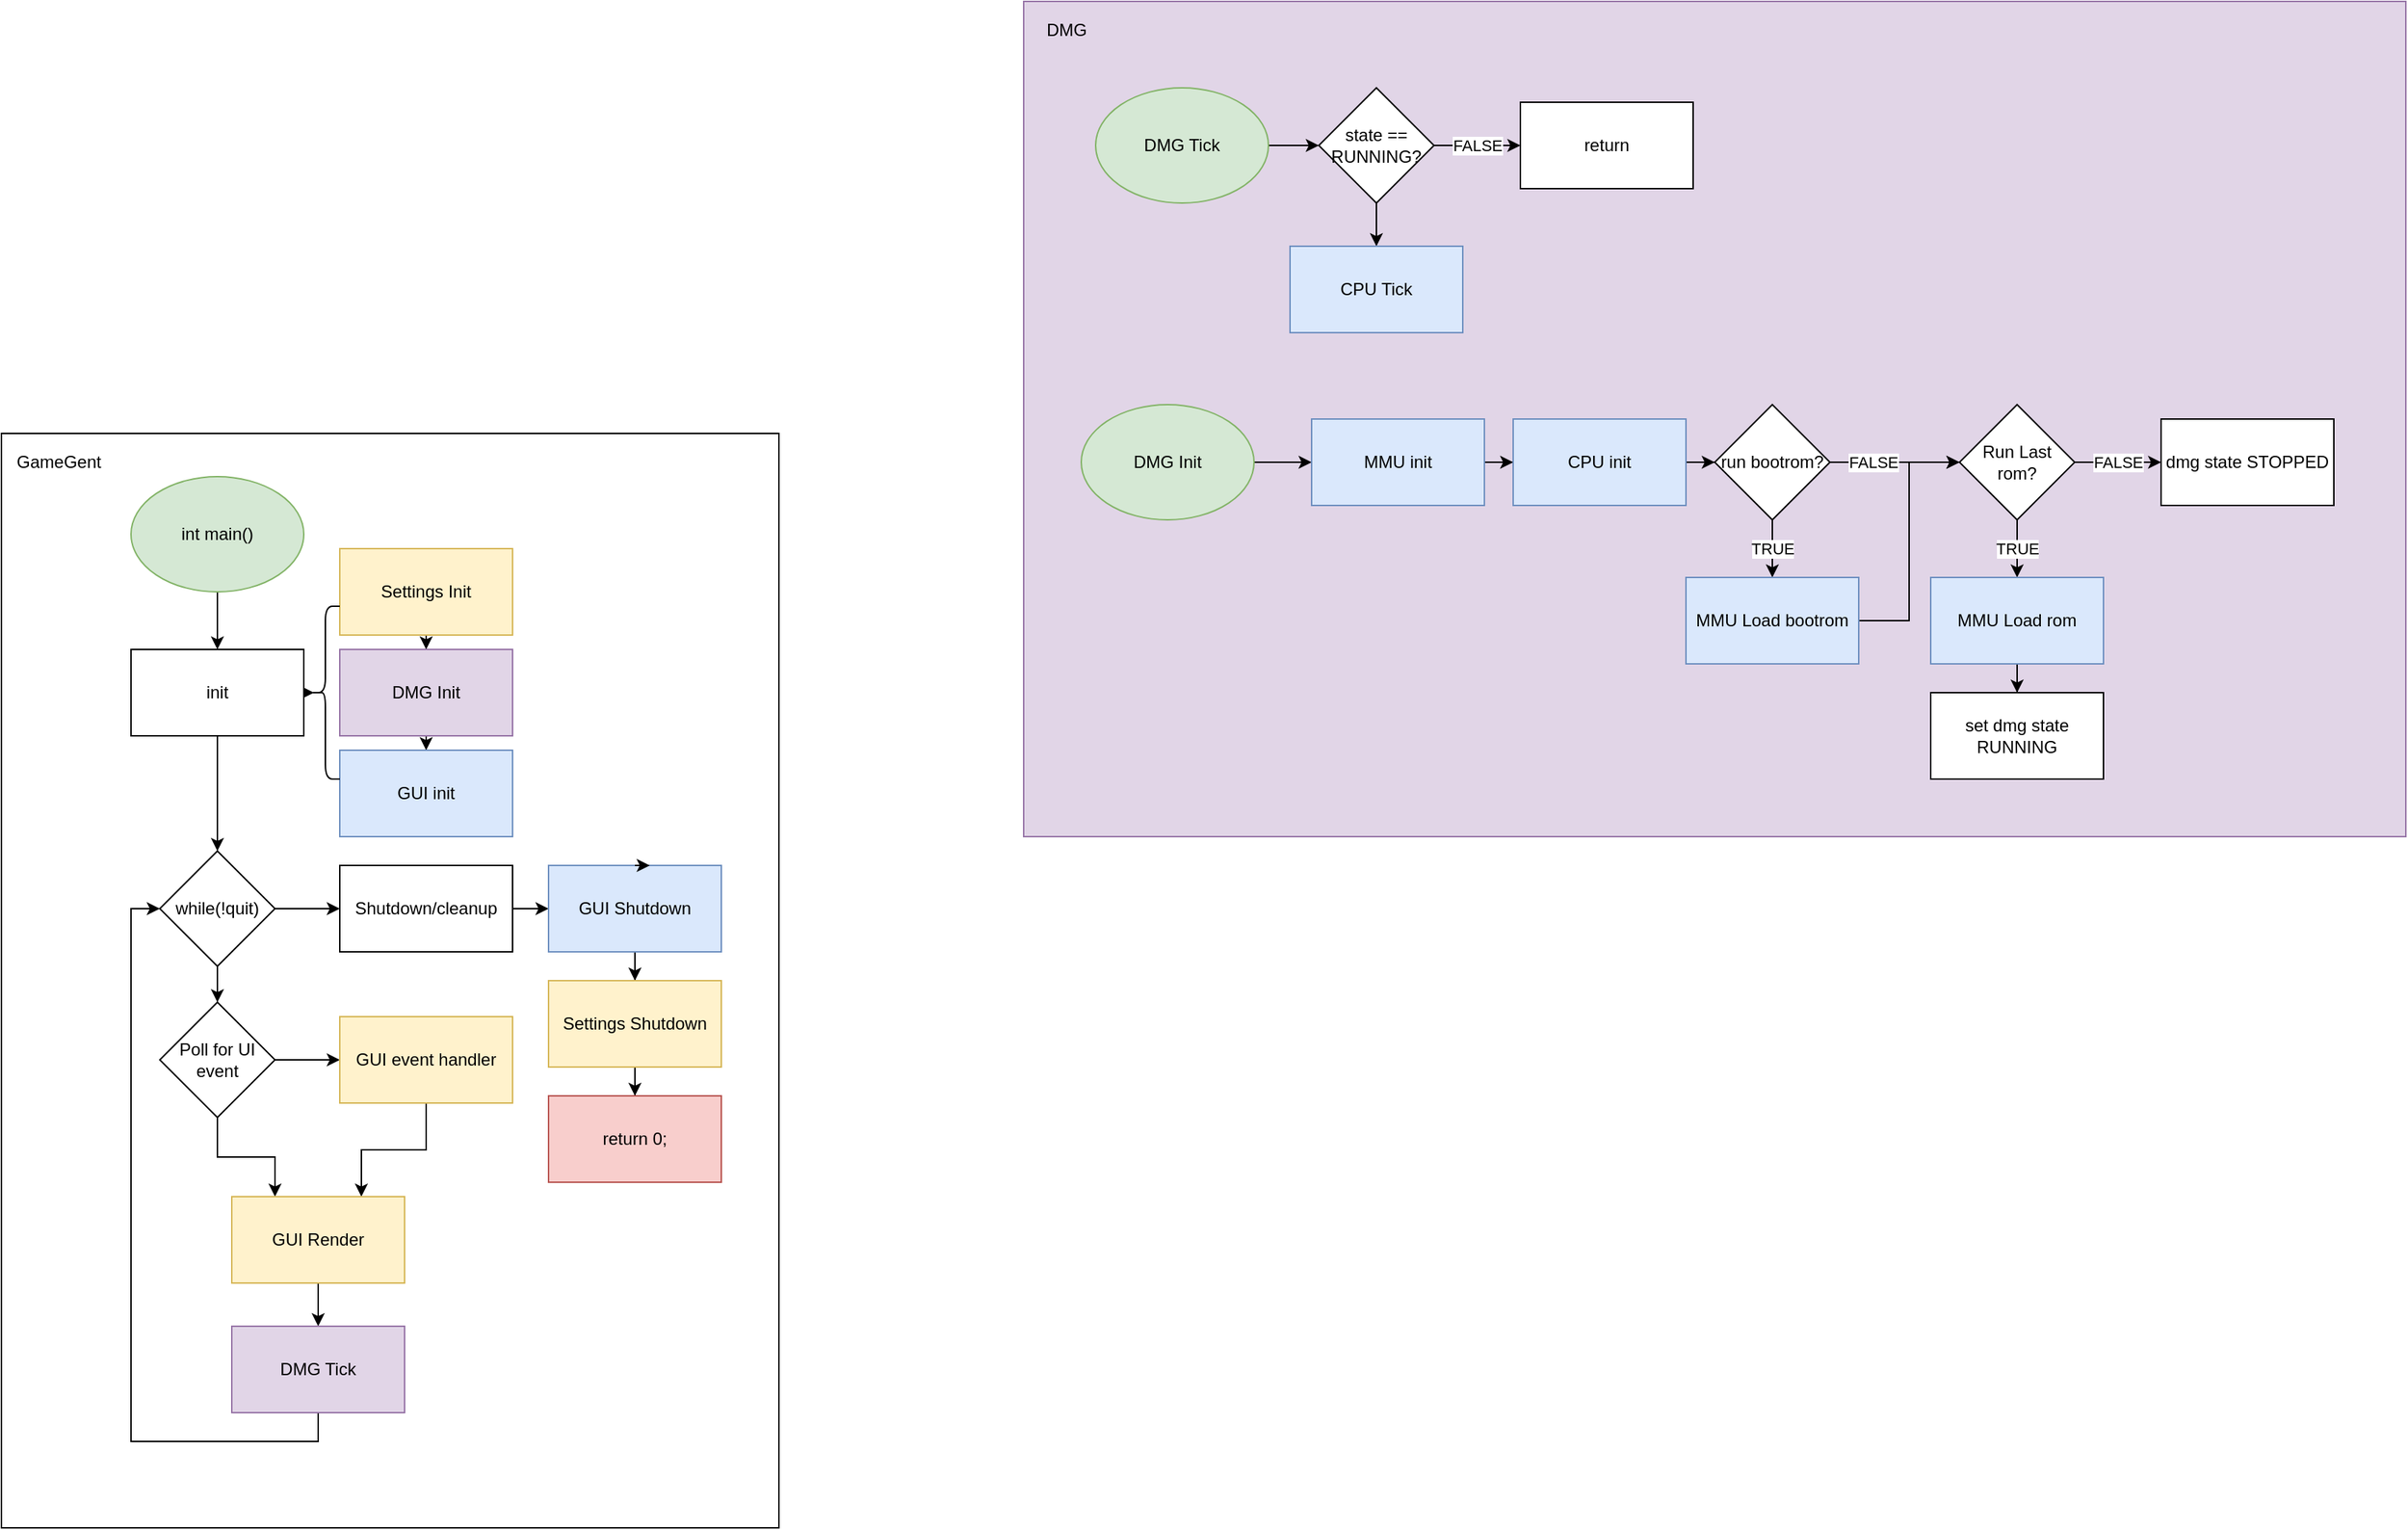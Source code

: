 <mxfile version="14.4.3" type="device"><diagram id="AnvUs8sD27KxgzxliiDU" name="Page-1"><mxGraphModel dx="1097" dy="1109" grid="1" gridSize="10" guides="1" tooltips="1" connect="1" arrows="1" fold="1" page="0" pageScale="1" pageWidth="850" pageHeight="1100" math="0" shadow="0"><root><mxCell id="0"/><mxCell id="pZ7xyQc-XfxFhiRVXwBV-3" value="BG" style="locked=1;" parent="0"/><mxCell id="pZ7xyQc-XfxFhiRVXwBV-4" value="" style="rounded=0;whiteSpace=wrap;html=1;" parent="pZ7xyQc-XfxFhiRVXwBV-3" vertex="1"><mxGeometry x="170" y="140" width="540" height="760" as="geometry"/></mxCell><mxCell id="5ZQyrKF_mtwgPJA8hwc2-27" value="" style="rounded=0;whiteSpace=wrap;html=1;fillColor=#e1d5e7;strokeColor=#9673a6;align=left;" vertex="1" parent="pZ7xyQc-XfxFhiRVXwBV-3"><mxGeometry x="880" y="-160" width="960" height="580" as="geometry"/></mxCell><mxCell id="5ZQyrKF_mtwgPJA8hwc2-28" value="DMG" style="text;html=1;strokeColor=none;fillColor=none;align=center;verticalAlign=middle;whiteSpace=wrap;rounded=0;" vertex="1" parent="pZ7xyQc-XfxFhiRVXwBV-3"><mxGeometry x="890" y="-150" width="40" height="20" as="geometry"/></mxCell><mxCell id="5ZQyrKF_mtwgPJA8hwc2-31" value="GameGent" style="text;html=1;strokeColor=none;fillColor=none;align=center;verticalAlign=middle;whiteSpace=wrap;rounded=0;" vertex="1" parent="pZ7xyQc-XfxFhiRVXwBV-3"><mxGeometry x="190" y="150" width="40" height="20" as="geometry"/></mxCell><mxCell id="1" value="Modules" style="" parent="0"/><mxCell id="rMIDlpOxfU0Mi2eOs6N5-18" style="edgeStyle=orthogonalEdgeStyle;rounded=0;orthogonalLoop=1;jettySize=auto;html=1;exitX=0.5;exitY=1;exitDx=0;exitDy=0;entryX=0.5;entryY=0;entryDx=0;entryDy=0;" parent="1" source="rMIDlpOxfU0Mi2eOs6N5-1" target="rMIDlpOxfU0Mi2eOs6N5-17" edge="1"><mxGeometry relative="1" as="geometry"/></mxCell><mxCell id="rMIDlpOxfU0Mi2eOs6N5-1" value="int main()" style="ellipse;whiteSpace=wrap;html=1;fillColor=#d5e8d4;strokeColor=#82b366;" parent="1" vertex="1"><mxGeometry x="260" y="170" width="120" height="80" as="geometry"/></mxCell><mxCell id="rMIDlpOxfU0Mi2eOs6N5-7" value="" style="edgeStyle=orthogonalEdgeStyle;rounded=0;orthogonalLoop=1;jettySize=auto;html=1;" parent="1" source="rMIDlpOxfU0Mi2eOs6N5-3" target="rMIDlpOxfU0Mi2eOs6N5-6" edge="1"><mxGeometry relative="1" as="geometry"/></mxCell><mxCell id="rMIDlpOxfU0Mi2eOs6N5-31" value="" style="edgeStyle=orthogonalEdgeStyle;rounded=0;orthogonalLoop=1;jettySize=auto;html=1;" parent="1" source="rMIDlpOxfU0Mi2eOs6N5-3" target="rMIDlpOxfU0Mi2eOs6N5-30" edge="1"><mxGeometry relative="1" as="geometry"/></mxCell><mxCell id="rMIDlpOxfU0Mi2eOs6N5-3" value="while(!quit)" style="rhombus;whiteSpace=wrap;html=1;" parent="1" vertex="1"><mxGeometry x="280" y="430" width="80" height="80" as="geometry"/></mxCell><mxCell id="rMIDlpOxfU0Mi2eOs6N5-11" style="edgeStyle=orthogonalEdgeStyle;rounded=0;orthogonalLoop=1;jettySize=auto;html=1;exitX=1;exitY=0.5;exitDx=0;exitDy=0;entryX=0;entryY=0.5;entryDx=0;entryDy=0;" parent="1" source="rMIDlpOxfU0Mi2eOs6N5-6" target="rMIDlpOxfU0Mi2eOs6N5-9" edge="1"><mxGeometry relative="1" as="geometry"/></mxCell><mxCell id="rMIDlpOxfU0Mi2eOs6N5-47" style="edgeStyle=orthogonalEdgeStyle;rounded=0;orthogonalLoop=1;jettySize=auto;html=1;exitX=0.5;exitY=1;exitDx=0;exitDy=0;entryX=0.25;entryY=0;entryDx=0;entryDy=0;" parent="1" source="rMIDlpOxfU0Mi2eOs6N5-6" target="rMIDlpOxfU0Mi2eOs6N5-10" edge="1"><mxGeometry relative="1" as="geometry"/></mxCell><mxCell id="rMIDlpOxfU0Mi2eOs6N5-6" value="Poll for UI event" style="rhombus;whiteSpace=wrap;html=1;" parent="1" vertex="1"><mxGeometry x="280" y="535" width="80" height="80" as="geometry"/></mxCell><mxCell id="rMIDlpOxfU0Mi2eOs6N5-48" style="edgeStyle=orthogonalEdgeStyle;rounded=0;orthogonalLoop=1;jettySize=auto;html=1;exitX=0.5;exitY=1;exitDx=0;exitDy=0;entryX=0.75;entryY=0;entryDx=0;entryDy=0;" parent="1" source="rMIDlpOxfU0Mi2eOs6N5-9" target="rMIDlpOxfU0Mi2eOs6N5-10" edge="1"><mxGeometry relative="1" as="geometry"/></mxCell><mxCell id="rMIDlpOxfU0Mi2eOs6N5-9" value="GUI event handler" style="rounded=0;whiteSpace=wrap;html=1;fillColor=#fff2cc;strokeColor=#d6b656;" parent="1" vertex="1"><mxGeometry x="405" y="545" width="120" height="60" as="geometry"/></mxCell><mxCell id="rMIDlpOxfU0Mi2eOs6N5-16" value="" style="edgeStyle=orthogonalEdgeStyle;rounded=0;orthogonalLoop=1;jettySize=auto;html=1;" parent="1" source="rMIDlpOxfU0Mi2eOs6N5-10" target="rMIDlpOxfU0Mi2eOs6N5-15" edge="1"><mxGeometry relative="1" as="geometry"/></mxCell><mxCell id="rMIDlpOxfU0Mi2eOs6N5-10" value="GUI Render" style="rounded=0;whiteSpace=wrap;html=1;fillColor=#fff2cc;strokeColor=#d6b656;" parent="1" vertex="1"><mxGeometry x="330" y="670" width="120" height="60" as="geometry"/></mxCell><mxCell id="rMIDlpOxfU0Mi2eOs6N5-29" style="edgeStyle=orthogonalEdgeStyle;rounded=0;orthogonalLoop=1;jettySize=auto;html=1;exitX=0.5;exitY=1;exitDx=0;exitDy=0;entryX=0;entryY=0.5;entryDx=0;entryDy=0;" parent="1" source="rMIDlpOxfU0Mi2eOs6N5-15" target="rMIDlpOxfU0Mi2eOs6N5-3" edge="1"><mxGeometry relative="1" as="geometry"/></mxCell><mxCell id="rMIDlpOxfU0Mi2eOs6N5-15" value="DMG Tick" style="rounded=0;whiteSpace=wrap;html=1;fillColor=#e1d5e7;strokeColor=#9673a6;" parent="1" vertex="1"><mxGeometry x="330" y="760" width="120" height="60" as="geometry"/></mxCell><mxCell id="rMIDlpOxfU0Mi2eOs6N5-44" style="edgeStyle=orthogonalEdgeStyle;rounded=0;orthogonalLoop=1;jettySize=auto;html=1;exitX=1;exitY=0.5;exitDx=0;exitDy=0;entryX=0.1;entryY=0.5;entryDx=0;entryDy=0;entryPerimeter=0;" parent="1" source="rMIDlpOxfU0Mi2eOs6N5-17" target="rMIDlpOxfU0Mi2eOs6N5-43" edge="1"><mxGeometry relative="1" as="geometry"/></mxCell><mxCell id="rMIDlpOxfU0Mi2eOs6N5-45" style="edgeStyle=orthogonalEdgeStyle;rounded=0;orthogonalLoop=1;jettySize=auto;html=1;exitX=0.5;exitY=1;exitDx=0;exitDy=0;entryX=0.5;entryY=0;entryDx=0;entryDy=0;" parent="1" source="rMIDlpOxfU0Mi2eOs6N5-17" target="rMIDlpOxfU0Mi2eOs6N5-3" edge="1"><mxGeometry relative="1" as="geometry"/></mxCell><mxCell id="rMIDlpOxfU0Mi2eOs6N5-17" value="init" style="rounded=0;whiteSpace=wrap;html=1;" parent="1" vertex="1"><mxGeometry x="260" y="290" width="120" height="60" as="geometry"/></mxCell><mxCell id="rMIDlpOxfU0Mi2eOs6N5-23" value="" style="edgeStyle=orthogonalEdgeStyle;rounded=0;orthogonalLoop=1;jettySize=auto;html=1;" parent="1" source="rMIDlpOxfU0Mi2eOs6N5-20" target="rMIDlpOxfU0Mi2eOs6N5-22" edge="1"><mxGeometry relative="1" as="geometry"/></mxCell><mxCell id="rMIDlpOxfU0Mi2eOs6N5-20" value="Settings Init" style="rounded=0;whiteSpace=wrap;html=1;fillColor=#fff2cc;strokeColor=#d6b656;" parent="1" vertex="1"><mxGeometry x="405" y="220" width="120" height="60" as="geometry"/></mxCell><mxCell id="rMIDlpOxfU0Mi2eOs6N5-25" value="" style="edgeStyle=orthogonalEdgeStyle;rounded=0;orthogonalLoop=1;jettySize=auto;html=1;" parent="1" source="rMIDlpOxfU0Mi2eOs6N5-22" target="rMIDlpOxfU0Mi2eOs6N5-24" edge="1"><mxGeometry relative="1" as="geometry"/></mxCell><mxCell id="rMIDlpOxfU0Mi2eOs6N5-22" value="DMG Init" style="rounded=0;whiteSpace=wrap;html=1;fillColor=#e1d5e7;strokeColor=#9673a6;" parent="1" vertex="1"><mxGeometry x="405" y="290" width="120" height="60" as="geometry"/></mxCell><mxCell id="rMIDlpOxfU0Mi2eOs6N5-24" value="GUI init" style="whiteSpace=wrap;html=1;rounded=0;fillColor=#dae8fc;strokeColor=#6c8ebf;" parent="1" vertex="1"><mxGeometry x="405" y="360" width="120" height="60" as="geometry"/></mxCell><mxCell id="rMIDlpOxfU0Mi2eOs6N5-33" value="" style="edgeStyle=orthogonalEdgeStyle;rounded=0;orthogonalLoop=1;jettySize=auto;html=1;" parent="1" source="rMIDlpOxfU0Mi2eOs6N5-30" target="rMIDlpOxfU0Mi2eOs6N5-32" edge="1"><mxGeometry relative="1" as="geometry"/></mxCell><mxCell id="rMIDlpOxfU0Mi2eOs6N5-30" value="Shutdown/cleanup" style="whiteSpace=wrap;html=1;" parent="1" vertex="1"><mxGeometry x="405" y="440" width="120" height="60" as="geometry"/></mxCell><mxCell id="rMIDlpOxfU0Mi2eOs6N5-35" value="" style="edgeStyle=orthogonalEdgeStyle;rounded=0;orthogonalLoop=1;jettySize=auto;html=1;" parent="1" source="rMIDlpOxfU0Mi2eOs6N5-32" target="rMIDlpOxfU0Mi2eOs6N5-34" edge="1"><mxGeometry relative="1" as="geometry"/></mxCell><mxCell id="rMIDlpOxfU0Mi2eOs6N5-32" value="GUI Shutdown" style="whiteSpace=wrap;html=1;fillColor=#dae8fc;strokeColor=#6c8ebf;" parent="1" vertex="1"><mxGeometry x="550" y="440" width="120" height="60" as="geometry"/></mxCell><mxCell id="rMIDlpOxfU0Mi2eOs6N5-37" value="" style="edgeStyle=orthogonalEdgeStyle;rounded=0;orthogonalLoop=1;jettySize=auto;html=1;" parent="1" source="rMIDlpOxfU0Mi2eOs6N5-34" target="rMIDlpOxfU0Mi2eOs6N5-36" edge="1"><mxGeometry relative="1" as="geometry"/></mxCell><mxCell id="rMIDlpOxfU0Mi2eOs6N5-34" value="Settings Shutdown" style="whiteSpace=wrap;html=1;fillColor=#fff2cc;strokeColor=#d6b656;" parent="1" vertex="1"><mxGeometry x="550" y="520" width="120" height="60" as="geometry"/></mxCell><mxCell id="rMIDlpOxfU0Mi2eOs6N5-36" value="return 0;" style="whiteSpace=wrap;html=1;fillColor=#f8cecc;strokeColor=#b85450;" parent="1" vertex="1"><mxGeometry x="550" y="600" width="120" height="60" as="geometry"/></mxCell><mxCell id="rMIDlpOxfU0Mi2eOs6N5-43" value="" style="shape=curlyBracket;whiteSpace=wrap;html=1;rounded=1;" parent="1" vertex="1"><mxGeometry x="385" y="260" width="20" height="120" as="geometry"/></mxCell><mxCell id="rMIDlpOxfU0Mi2eOs6N5-49" style="edgeStyle=orthogonalEdgeStyle;rounded=0;orthogonalLoop=1;jettySize=auto;html=1;exitX=0.5;exitY=0;exitDx=0;exitDy=0;entryX=0.586;entryY=0.014;entryDx=0;entryDy=0;entryPerimeter=0;" parent="1" source="rMIDlpOxfU0Mi2eOs6N5-32" target="rMIDlpOxfU0Mi2eOs6N5-32" edge="1"><mxGeometry relative="1" as="geometry"/></mxCell><mxCell id="pZ7xyQc-XfxFhiRVXwBV-2" value="" style="edgeStyle=orthogonalEdgeStyle;rounded=0;orthogonalLoop=1;jettySize=auto;html=1;" parent="1" source="rMIDlpOxfU0Mi2eOs6N5-51" target="pZ7xyQc-XfxFhiRVXwBV-1" edge="1"><mxGeometry relative="1" as="geometry"/></mxCell><mxCell id="rMIDlpOxfU0Mi2eOs6N5-51" value="DMG Init" style="ellipse;whiteSpace=wrap;html=1;fillColor=#d5e8d4;strokeColor=#82b366;" parent="1" vertex="1"><mxGeometry x="920" y="120" width="120" height="80" as="geometry"/></mxCell><mxCell id="5ZQyrKF_mtwgPJA8hwc2-20" value="" style="edgeStyle=orthogonalEdgeStyle;rounded=0;orthogonalLoop=1;jettySize=auto;html=1;" edge="1" parent="1" source="rMIDlpOxfU0Mi2eOs6N5-52" target="5ZQyrKF_mtwgPJA8hwc2-19"><mxGeometry relative="1" as="geometry"/></mxCell><mxCell id="rMIDlpOxfU0Mi2eOs6N5-52" value="DMG Tick" style="ellipse;whiteSpace=wrap;html=1;fillColor=#d5e8d4;strokeColor=#82b366;" parent="1" vertex="1"><mxGeometry x="930" y="-100" width="120" height="80" as="geometry"/></mxCell><mxCell id="5ZQyrKF_mtwgPJA8hwc2-2" value="" style="edgeStyle=orthogonalEdgeStyle;rounded=0;orthogonalLoop=1;jettySize=auto;html=1;" edge="1" parent="1" source="pZ7xyQc-XfxFhiRVXwBV-1" target="5ZQyrKF_mtwgPJA8hwc2-1"><mxGeometry relative="1" as="geometry"/></mxCell><mxCell id="pZ7xyQc-XfxFhiRVXwBV-1" value="MMU init" style="whiteSpace=wrap;html=1;fillColor=#dae8fc;strokeColor=#6c8ebf;" parent="1" vertex="1"><mxGeometry x="1080" y="130" width="120" height="60" as="geometry"/></mxCell><mxCell id="5ZQyrKF_mtwgPJA8hwc2-4" value="" style="edgeStyle=orthogonalEdgeStyle;rounded=0;orthogonalLoop=1;jettySize=auto;html=1;" edge="1" parent="1" source="5ZQyrKF_mtwgPJA8hwc2-1" target="5ZQyrKF_mtwgPJA8hwc2-3"><mxGeometry relative="1" as="geometry"/></mxCell><mxCell id="5ZQyrKF_mtwgPJA8hwc2-1" value="CPU init" style="whiteSpace=wrap;html=1;fillColor=#dae8fc;strokeColor=#6c8ebf;" vertex="1" parent="1"><mxGeometry x="1220" y="130" width="120" height="60" as="geometry"/></mxCell><mxCell id="5ZQyrKF_mtwgPJA8hwc2-6" value="FALSE" style="edgeStyle=orthogonalEdgeStyle;rounded=0;orthogonalLoop=1;jettySize=auto;html=1;" edge="1" parent="1" source="5ZQyrKF_mtwgPJA8hwc2-3" target="5ZQyrKF_mtwgPJA8hwc2-5"><mxGeometry x="-0.333" relative="1" as="geometry"><mxPoint as="offset"/></mxGeometry></mxCell><mxCell id="5ZQyrKF_mtwgPJA8hwc2-8" value="TRUE" style="edgeStyle=orthogonalEdgeStyle;rounded=0;orthogonalLoop=1;jettySize=auto;html=1;" edge="1" parent="1" source="5ZQyrKF_mtwgPJA8hwc2-3" target="5ZQyrKF_mtwgPJA8hwc2-7"><mxGeometry relative="1" as="geometry"/></mxCell><mxCell id="5ZQyrKF_mtwgPJA8hwc2-3" value="run bootrom?" style="rhombus;whiteSpace=wrap;html=1;" vertex="1" parent="1"><mxGeometry x="1360" y="120" width="80" height="80" as="geometry"/></mxCell><mxCell id="5ZQyrKF_mtwgPJA8hwc2-11" value="TRUE" style="edgeStyle=orthogonalEdgeStyle;rounded=0;orthogonalLoop=1;jettySize=auto;html=1;" edge="1" parent="1" source="5ZQyrKF_mtwgPJA8hwc2-5" target="5ZQyrKF_mtwgPJA8hwc2-10"><mxGeometry relative="1" as="geometry"/></mxCell><mxCell id="5ZQyrKF_mtwgPJA8hwc2-13" value="FALSE" style="edgeStyle=orthogonalEdgeStyle;rounded=0;orthogonalLoop=1;jettySize=auto;html=1;" edge="1" parent="1" source="5ZQyrKF_mtwgPJA8hwc2-5" target="5ZQyrKF_mtwgPJA8hwc2-12"><mxGeometry relative="1" as="geometry"/></mxCell><mxCell id="5ZQyrKF_mtwgPJA8hwc2-5" value="Run Last rom?" style="rhombus;whiteSpace=wrap;html=1;" vertex="1" parent="1"><mxGeometry x="1530" y="120" width="80" height="80" as="geometry"/></mxCell><mxCell id="5ZQyrKF_mtwgPJA8hwc2-9" style="edgeStyle=orthogonalEdgeStyle;rounded=0;orthogonalLoop=1;jettySize=auto;html=1;exitX=1;exitY=0.5;exitDx=0;exitDy=0;entryX=0;entryY=0.5;entryDx=0;entryDy=0;" edge="1" parent="1" source="5ZQyrKF_mtwgPJA8hwc2-7" target="5ZQyrKF_mtwgPJA8hwc2-5"><mxGeometry relative="1" as="geometry"/></mxCell><mxCell id="5ZQyrKF_mtwgPJA8hwc2-7" value="MMU Load bootrom" style="whiteSpace=wrap;html=1;fillColor=#dae8fc;strokeColor=#6c8ebf;" vertex="1" parent="1"><mxGeometry x="1340" y="240" width="120" height="60" as="geometry"/></mxCell><mxCell id="5ZQyrKF_mtwgPJA8hwc2-17" value="" style="edgeStyle=orthogonalEdgeStyle;rounded=0;orthogonalLoop=1;jettySize=auto;html=1;" edge="1" parent="1" source="5ZQyrKF_mtwgPJA8hwc2-10" target="5ZQyrKF_mtwgPJA8hwc2-16"><mxGeometry relative="1" as="geometry"/></mxCell><mxCell id="5ZQyrKF_mtwgPJA8hwc2-10" value="MMU Load rom" style="whiteSpace=wrap;html=1;fillColor=#dae8fc;strokeColor=#6c8ebf;" vertex="1" parent="1"><mxGeometry x="1510" y="240" width="120" height="60" as="geometry"/></mxCell><mxCell id="5ZQyrKF_mtwgPJA8hwc2-12" value="dmg state STOPPED" style="whiteSpace=wrap;html=1;" vertex="1" parent="1"><mxGeometry x="1670" y="130" width="120" height="60" as="geometry"/></mxCell><mxCell id="5ZQyrKF_mtwgPJA8hwc2-16" value="set dmg state RUNNING" style="whiteSpace=wrap;html=1;" vertex="1" parent="1"><mxGeometry x="1510" y="320" width="120" height="60" as="geometry"/></mxCell><mxCell id="5ZQyrKF_mtwgPJA8hwc2-22" value="FALSE" style="edgeStyle=orthogonalEdgeStyle;rounded=0;orthogonalLoop=1;jettySize=auto;html=1;" edge="1" parent="1" source="5ZQyrKF_mtwgPJA8hwc2-19" target="5ZQyrKF_mtwgPJA8hwc2-21"><mxGeometry relative="1" as="geometry"/></mxCell><mxCell id="5ZQyrKF_mtwgPJA8hwc2-24" value="" style="edgeStyle=orthogonalEdgeStyle;rounded=0;orthogonalLoop=1;jettySize=auto;html=1;" edge="1" parent="1" source="5ZQyrKF_mtwgPJA8hwc2-19" target="5ZQyrKF_mtwgPJA8hwc2-23"><mxGeometry relative="1" as="geometry"/></mxCell><mxCell id="5ZQyrKF_mtwgPJA8hwc2-19" value="state == RUNNING?" style="rhombus;whiteSpace=wrap;html=1;" vertex="1" parent="1"><mxGeometry x="1085" y="-100" width="80" height="80" as="geometry"/></mxCell><mxCell id="5ZQyrKF_mtwgPJA8hwc2-21" value="return" style="whiteSpace=wrap;html=1;" vertex="1" parent="1"><mxGeometry x="1225" y="-90" width="120" height="60" as="geometry"/></mxCell><mxCell id="5ZQyrKF_mtwgPJA8hwc2-23" value="CPU Tick" style="whiteSpace=wrap;html=1;fillColor=#dae8fc;strokeColor=#6c8ebf;" vertex="1" parent="1"><mxGeometry x="1065" y="10" width="120" height="60" as="geometry"/></mxCell><mxCell id="5ZQyrKF_mtwgPJA8hwc2-34" value="Messages" style="locked=1;" parent="0" visible="0"/><mxCell id="5ZQyrKF_mtwgPJA8hwc2-35" style="edgeStyle=orthogonalEdgeStyle;rounded=0;orthogonalLoop=1;jettySize=auto;html=1;exitX=1;exitY=0.5;exitDx=0;exitDy=0;entryX=0;entryY=0.5;entryDx=0;entryDy=0;strokeWidth=6;strokeColor=#A680B8;" edge="1" parent="5ZQyrKF_mtwgPJA8hwc2-34" source="rMIDlpOxfU0Mi2eOs6N5-22" target="rMIDlpOxfU0Mi2eOs6N5-51"><mxGeometry relative="1" as="geometry"><Array as="points"><mxPoint x="850" y="320"/><mxPoint x="850" y="160"/></Array></mxGeometry></mxCell><mxCell id="5ZQyrKF_mtwgPJA8hwc2-36" style="edgeStyle=orthogonalEdgeStyle;rounded=0;orthogonalLoop=1;jettySize=auto;html=1;exitX=1;exitY=0.5;exitDx=0;exitDy=0;entryX=0;entryY=0.5;entryDx=0;entryDy=0;strokeColor=#A680B8;strokeWidth=5;" edge="1" parent="5ZQyrKF_mtwgPJA8hwc2-34" source="rMIDlpOxfU0Mi2eOs6N5-15" target="rMIDlpOxfU0Mi2eOs6N5-52"><mxGeometry relative="1" as="geometry"><Array as="points"><mxPoint x="800" y="790"/><mxPoint x="800" y="-60"/></Array></mxGeometry></mxCell></root></mxGraphModel></diagram></mxfile>